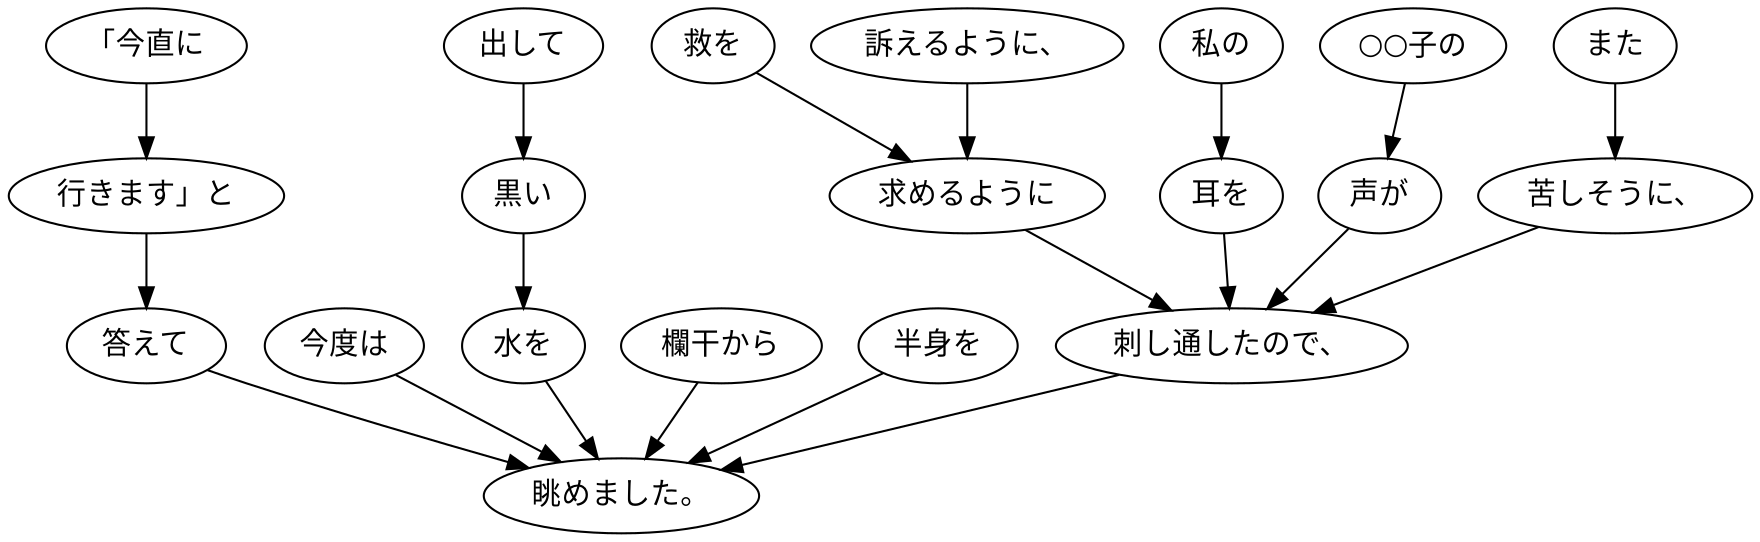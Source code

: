 digraph graph1134 {
	node0 [label="○○子の"];
	node1 [label="声が"];
	node2 [label="また"];
	node3 [label="苦しそうに、"];
	node4 [label="訴えるように、"];
	node5 [label="救を"];
	node6 [label="求めるように"];
	node7 [label="私の"];
	node8 [label="耳を"];
	node9 [label="刺し通したので、"];
	node10 [label="今度は"];
	node11 [label="「今直に"];
	node12 [label="行きます」と"];
	node13 [label="答えて"];
	node14 [label="欄干から"];
	node15 [label="半身を"];
	node16 [label="出して"];
	node17 [label="黒い"];
	node18 [label="水を"];
	node19 [label="眺めました。"];
	node0 -> node1;
	node1 -> node9;
	node2 -> node3;
	node3 -> node9;
	node4 -> node6;
	node5 -> node6;
	node6 -> node9;
	node7 -> node8;
	node8 -> node9;
	node9 -> node19;
	node10 -> node19;
	node11 -> node12;
	node12 -> node13;
	node13 -> node19;
	node14 -> node19;
	node15 -> node19;
	node16 -> node17;
	node17 -> node18;
	node18 -> node19;
}
